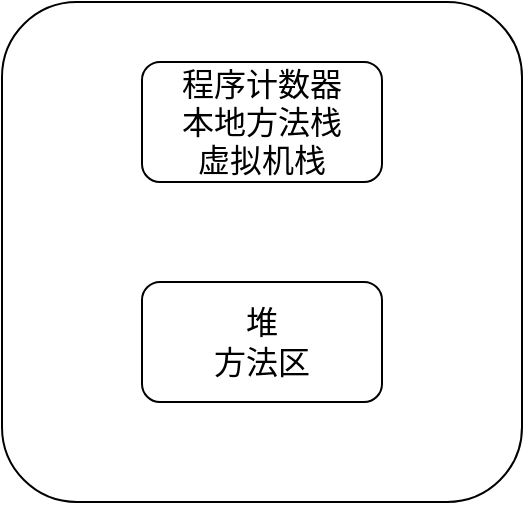 <mxfile version="24.0.5" type="github">
  <diagram name="第 1 页" id="Uc8pmaHipOv8BrhtGk-N">
    <mxGraphModel dx="1026" dy="566" grid="1" gridSize="10" guides="1" tooltips="1" connect="1" arrows="1" fold="1" page="1" pageScale="1" pageWidth="827" pageHeight="1169" math="0" shadow="0">
      <root>
        <mxCell id="0" />
        <mxCell id="1" parent="0" />
        <mxCell id="1E-S2F3XiOlgd8H4mSnj-1" value="" style="rounded=1;whiteSpace=wrap;html=1;" vertex="1" parent="1">
          <mxGeometry x="120" y="120" width="260" height="250" as="geometry" />
        </mxCell>
        <mxCell id="1E-S2F3XiOlgd8H4mSnj-2" value="程序计数器&lt;div style=&quot;font-size: 16px;&quot;&gt;本地方法栈&lt;/div&gt;&lt;div style=&quot;font-size: 16px;&quot;&gt;虚拟机栈&lt;/div&gt;" style="rounded=1;whiteSpace=wrap;html=1;fontSize=16;" vertex="1" parent="1">
          <mxGeometry x="190" y="150" width="120" height="60" as="geometry" />
        </mxCell>
        <mxCell id="1E-S2F3XiOlgd8H4mSnj-3" value="堆&lt;div style=&quot;font-size: 16px;&quot;&gt;方法区&lt;/div&gt;" style="rounded=1;whiteSpace=wrap;html=1;fontSize=16;" vertex="1" parent="1">
          <mxGeometry x="190" y="260" width="120" height="60" as="geometry" />
        </mxCell>
      </root>
    </mxGraphModel>
  </diagram>
</mxfile>
